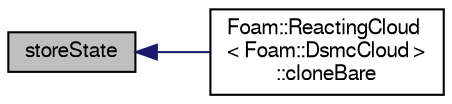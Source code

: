 digraph "storeState"
{
  bgcolor="transparent";
  edge [fontname="FreeSans",fontsize="10",labelfontname="FreeSans",labelfontsize="10"];
  node [fontname="FreeSans",fontsize="10",shape=record];
  rankdir="LR";
  Node64 [label="storeState",height=0.2,width=0.4,color="black", fillcolor="grey75", style="filled", fontcolor="black"];
  Node64 -> Node65 [dir="back",color="midnightblue",fontsize="10",style="solid",fontname="FreeSans"];
  Node65 [label="Foam::ReactingCloud\l\< Foam::DsmcCloud \>\l::cloneBare",height=0.2,width=0.4,color="black",URL="$a23814.html#a519c85b79b984c70934c244a934588ca",tooltip="Construct and return bare clone based on (this) with new name. "];
}
